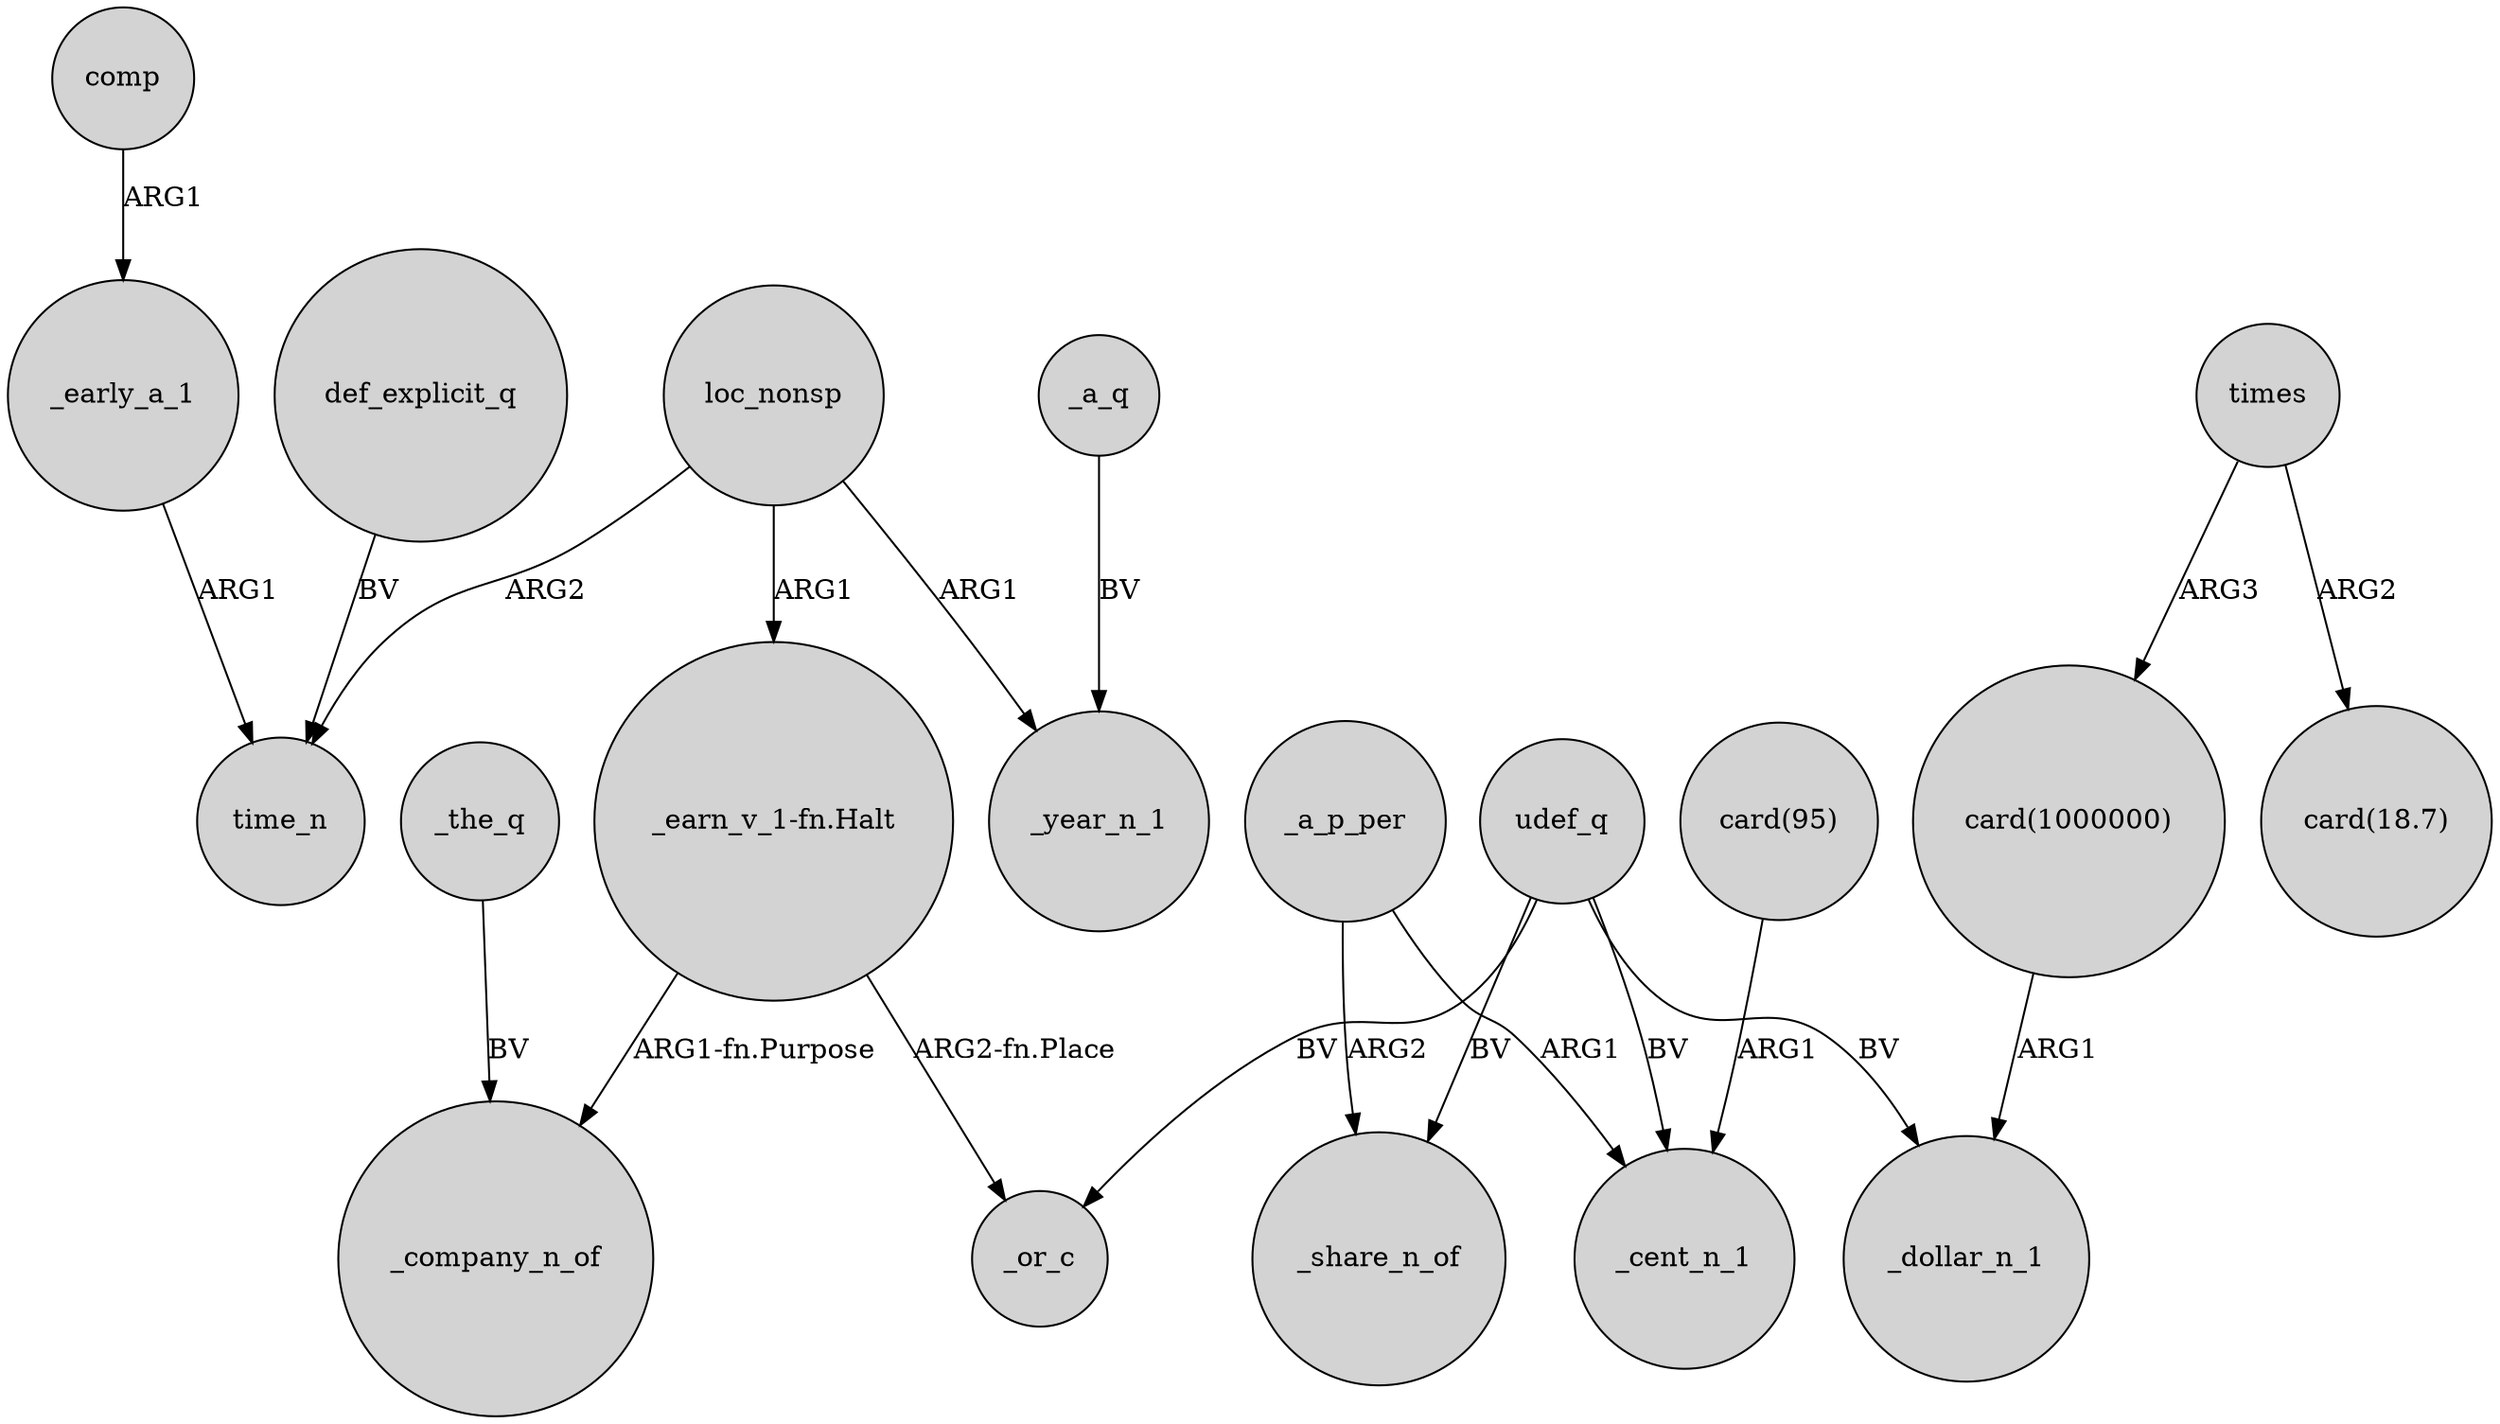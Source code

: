 digraph {
	node [shape=circle style=filled]
	_early_a_1 -> time_n [label=ARG1]
	_a_p_per -> _cent_n_1 [label=ARG1]
	times -> "card(18.7)" [label=ARG2]
	loc_nonsp -> _year_n_1 [label=ARG1]
	times -> "card(1000000)" [label=ARG3]
	"_earn_v_1-fn.Halt" -> _company_n_of [label="ARG1-fn.Purpose"]
	comp -> _early_a_1 [label=ARG1]
	_a_q -> _year_n_1 [label=BV]
	udef_q -> _cent_n_1 [label=BV]
	udef_q -> _or_c [label=BV]
	"card(95)" -> _cent_n_1 [label=ARG1]
	_a_p_per -> _share_n_of [label=ARG2]
	udef_q -> _share_n_of [label=BV]
	udef_q -> _dollar_n_1 [label=BV]
	"card(1000000)" -> _dollar_n_1 [label=ARG1]
	"_earn_v_1-fn.Halt" -> _or_c [label="ARG2-fn.Place"]
	def_explicit_q -> time_n [label=BV]
	loc_nonsp -> time_n [label=ARG2]
	loc_nonsp -> "_earn_v_1-fn.Halt" [label=ARG1]
	_the_q -> _company_n_of [label=BV]
}

